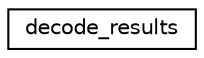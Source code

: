 digraph "Graphical Class Hierarchy"
{
 // LATEX_PDF_SIZE
  edge [fontname="Helvetica",fontsize="10",labelfontname="Helvetica",labelfontsize="10"];
  node [fontname="Helvetica",fontsize="10",shape=record];
  rankdir="LR";
  Node0 [label="decode_results",height=0.2,width=0.4,color="black", fillcolor="white", style="filled",URL="$structdecode__results.html",tooltip=" "];
}
